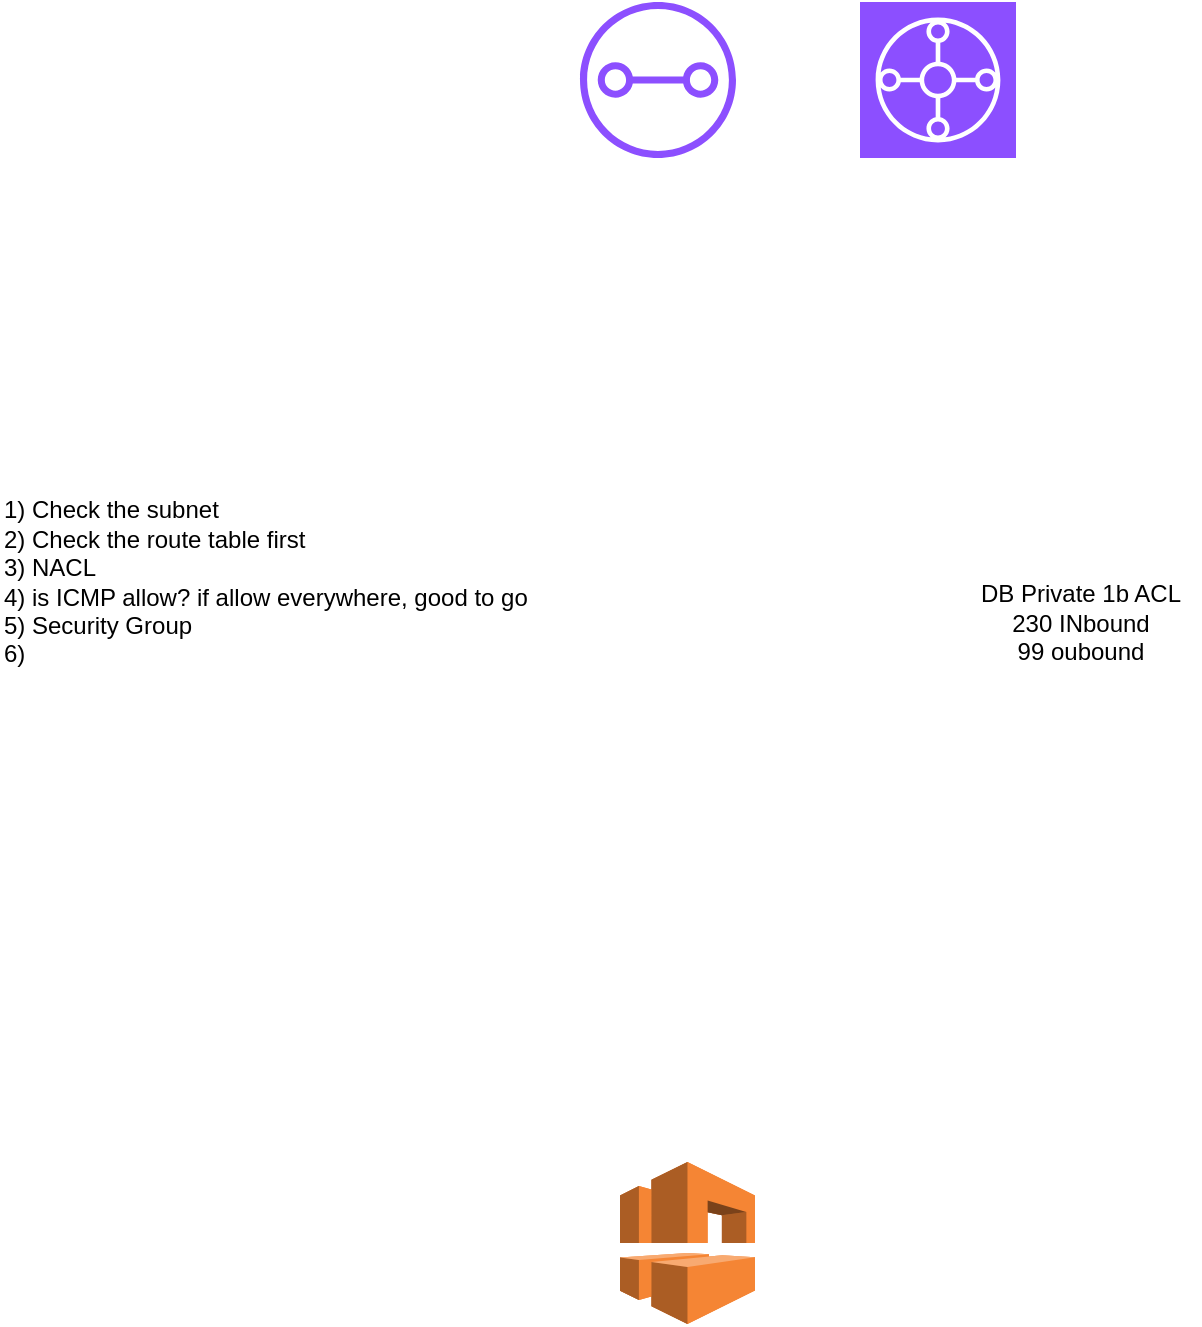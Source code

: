 <mxfile version="24.0.7" type="github">
  <diagram name="Page-1" id="ekQTbNEggGetkGWxemV9">
    <mxGraphModel dx="1434" dy="722" grid="1" gridSize="10" guides="1" tooltips="1" connect="1" arrows="1" fold="1" page="1" pageScale="1" pageWidth="850" pageHeight="1100" math="0" shadow="0">
      <root>
        <mxCell id="0" />
        <mxCell id="1" parent="0" />
        <mxCell id="ByOfmtU3Eh_p_D2a4Eoc-1" value="" style="sketch=0;points=[[0,0,0],[0.25,0,0],[0.5,0,0],[0.75,0,0],[1,0,0],[0,1,0],[0.25,1,0],[0.5,1,0],[0.75,1,0],[1,1,0],[0,0.25,0],[0,0.5,0],[0,0.75,0],[1,0.25,0],[1,0.5,0],[1,0.75,0]];outlineConnect=0;fontColor=#232F3E;fillColor=#8C4FFF;strokeColor=#ffffff;dashed=0;verticalLabelPosition=bottom;verticalAlign=top;align=center;html=1;fontSize=12;fontStyle=0;aspect=fixed;shape=mxgraph.aws4.resourceIcon;resIcon=mxgraph.aws4.transit_gateway;" vertex="1" parent="1">
          <mxGeometry x="490" y="120" width="78" height="78" as="geometry" />
        </mxCell>
        <mxCell id="ByOfmtU3Eh_p_D2a4Eoc-2" value="" style="sketch=0;outlineConnect=0;fontColor=#232F3E;gradientColor=none;fillColor=#8C4FFF;strokeColor=none;dashed=0;verticalLabelPosition=bottom;verticalAlign=top;align=center;html=1;fontSize=12;fontStyle=0;aspect=fixed;pointerEvents=1;shape=mxgraph.aws4.transit_gateway_attachment;" vertex="1" parent="1">
          <mxGeometry x="350" y="120" width="78" height="78" as="geometry" />
        </mxCell>
        <mxCell id="ByOfmtU3Eh_p_D2a4Eoc-3" value="&lt;div&gt;1) Check the subnet&lt;br&gt;2) Check the route table first&lt;/div&gt;&lt;div&gt;3) NACL&lt;/div&gt;&lt;div&gt;4) is ICMP allow? if allow everywhere, good to go&lt;br&gt;&lt;/div&gt;&lt;div&gt;5) Security Group&lt;/div&gt;&lt;div&gt;6) &lt;br&gt;&lt;/div&gt;" style="text;html=1;align=left;verticalAlign=middle;resizable=0;points=[];autosize=1;strokeColor=none;fillColor=none;" vertex="1" parent="1">
          <mxGeometry x="60" y="360" width="290" height="100" as="geometry" />
        </mxCell>
        <mxCell id="ByOfmtU3Eh_p_D2a4Eoc-4" value="&lt;br&gt;DB Private 1b ACL&lt;br&gt;&lt;div&gt;230 INbound&lt;/div&gt;&lt;div&gt;99 oubound&lt;br&gt;&lt;/div&gt;" style="text;html=1;align=center;verticalAlign=middle;resizable=0;points=[];autosize=1;strokeColor=none;fillColor=none;" vertex="1" parent="1">
          <mxGeometry x="540" y="388" width="120" height="70" as="geometry" />
        </mxCell>
        <mxCell id="ByOfmtU3Eh_p_D2a4Eoc-5" value="" style="outlineConnect=0;dashed=0;verticalLabelPosition=bottom;verticalAlign=top;align=center;html=1;shape=mxgraph.aws3.vpc;fillColor=#F58534;gradientColor=none;" vertex="1" parent="1">
          <mxGeometry x="370" y="700" width="67.5" height="81" as="geometry" />
        </mxCell>
        <mxCell id="ByOfmtU3Eh_p_D2a4Eoc-6" value="" style="outlineConnect=0;dashed=0;verticalLabelPosition=bottom;verticalAlign=top;align=center;html=1;shape=mxgraph.aws3.vpc;fillColor=#F58534;gradientColor=none;" vertex="1" parent="1">
          <mxGeometry x="370" y="700" width="67.5" height="81" as="geometry" />
        </mxCell>
      </root>
    </mxGraphModel>
  </diagram>
</mxfile>
